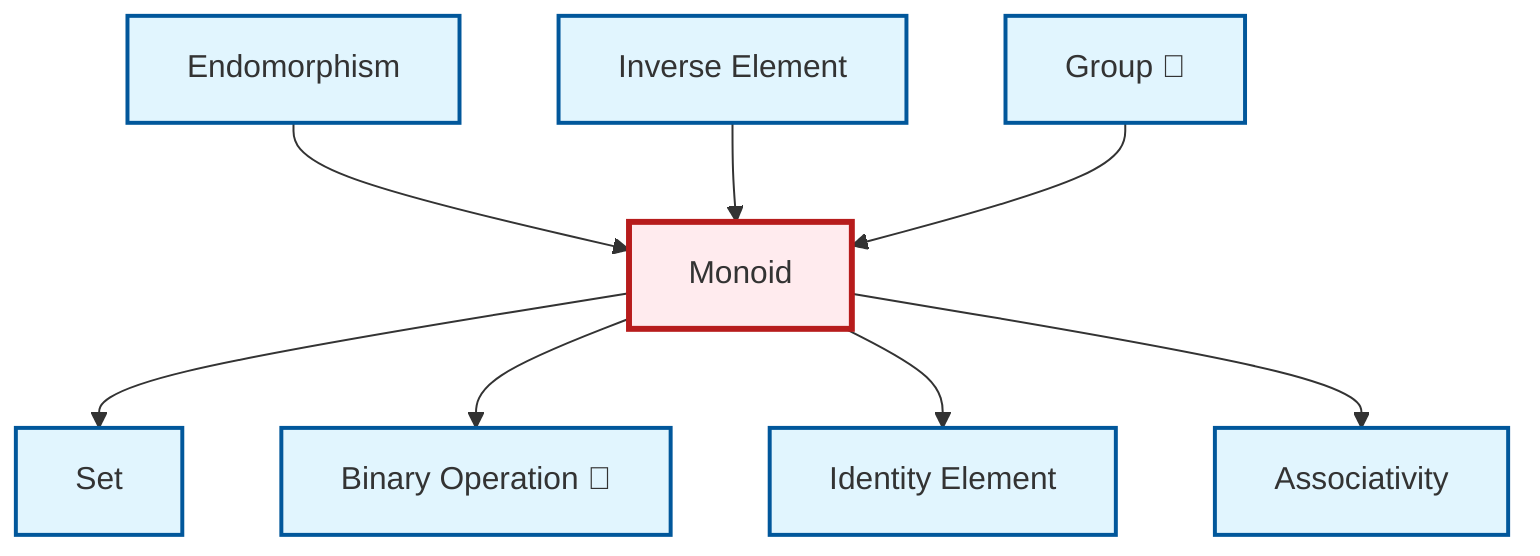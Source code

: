 graph TD
    classDef definition fill:#e1f5fe,stroke:#01579b,stroke-width:2px
    classDef theorem fill:#f3e5f5,stroke:#4a148c,stroke-width:2px
    classDef axiom fill:#fff3e0,stroke:#e65100,stroke-width:2px
    classDef example fill:#e8f5e9,stroke:#1b5e20,stroke-width:2px
    classDef current fill:#ffebee,stroke:#b71c1c,stroke-width:3px
    def-endomorphism["Endomorphism"]:::definition
    def-group["Group 📝"]:::definition
    def-inverse-element["Inverse Element"]:::definition
    def-associativity["Associativity"]:::definition
    def-monoid["Monoid"]:::definition
    def-set["Set"]:::definition
    def-identity-element["Identity Element"]:::definition
    def-binary-operation["Binary Operation 📝"]:::definition
    def-endomorphism --> def-monoid
    def-monoid --> def-set
    def-monoid --> def-binary-operation
    def-inverse-element --> def-monoid
    def-monoid --> def-identity-element
    def-monoid --> def-associativity
    def-group --> def-monoid
    class def-monoid current